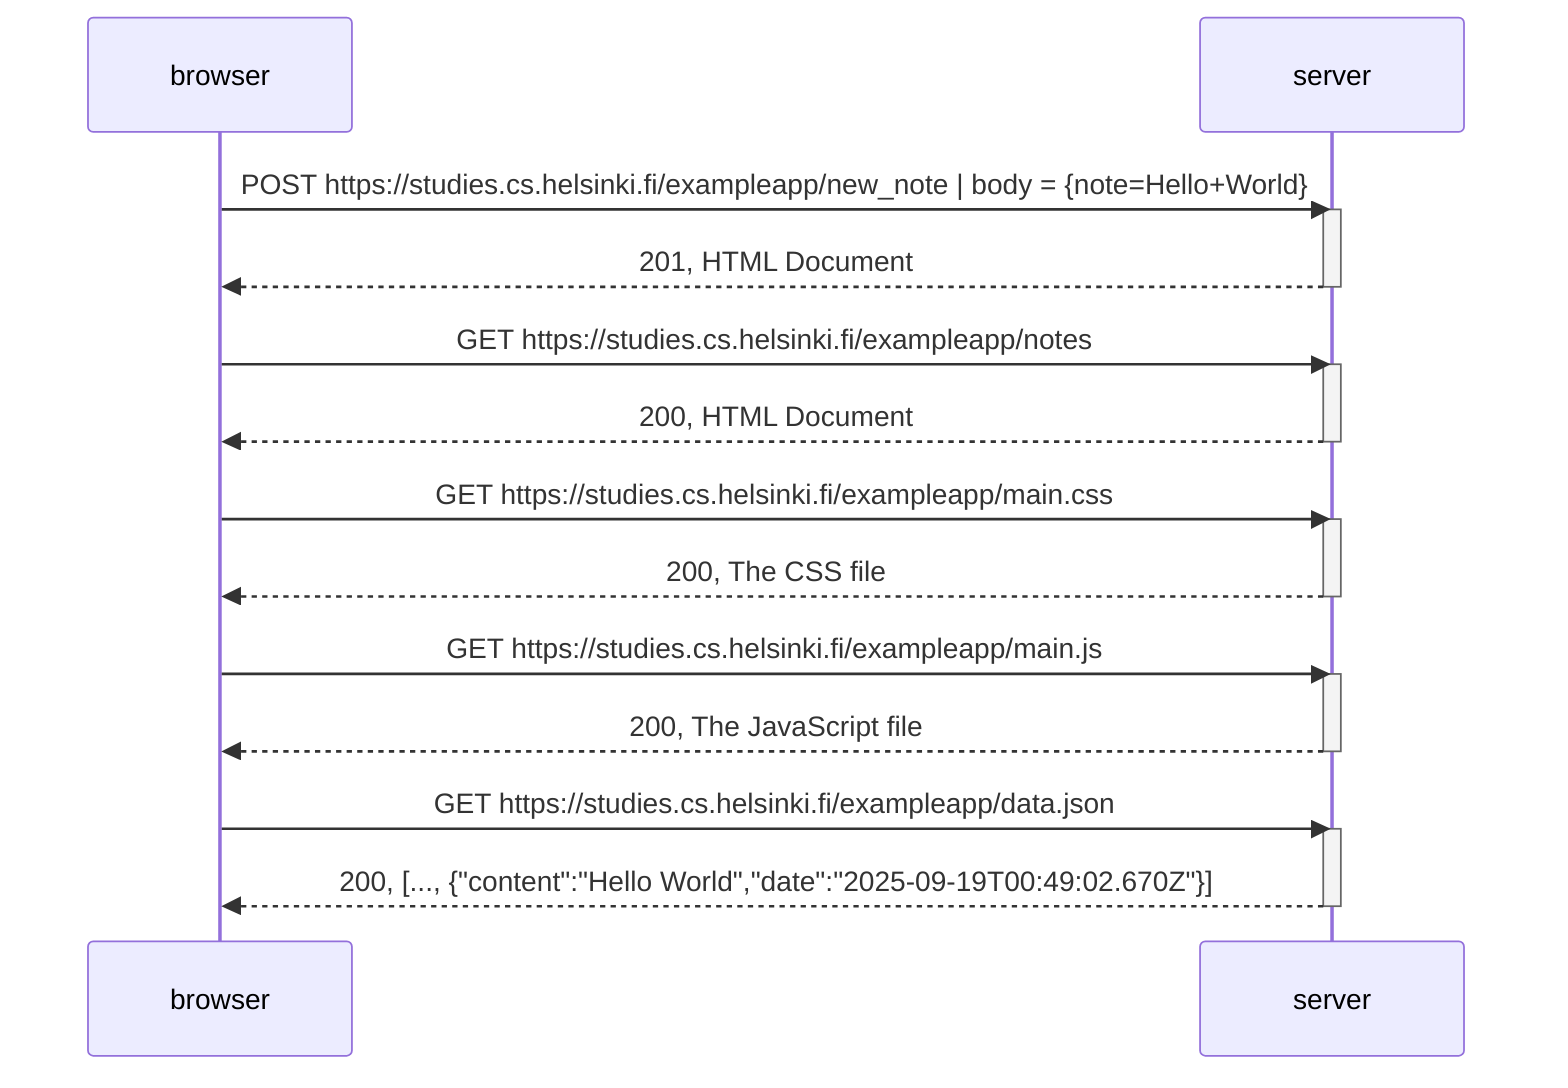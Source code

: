 sequenceDiagram
    participant browser
    participant server
    
    browser->>server: POST https://studies.cs.helsinki.fi/exampleapp/new_note | body = {note=Hello+World}
    activate server
    server-->>browser: 201, HTML Document
    deactivate server

    browser->>server: GET https://studies.cs.helsinki.fi/exampleapp/notes
    activate server
    server-->>browser: 200, HTML Document
    deactivate server
    
    browser->>server: GET https://studies.cs.helsinki.fi/exampleapp/main.css
    activate server
    server-->>browser: 200, The CSS file
    deactivate server

    browser->>server: GET https://studies.cs.helsinki.fi/exampleapp/main.js
    activate server
    server-->>browser: 200, The JavaScript file
    deactivate server

    browser->>server: GET https://studies.cs.helsinki.fi/exampleapp/data.json
    activate server
    server-->>browser: 200, [..., {"content":"Hello World","date":"2025-09-19T00:49:02.670Z"}]
    deactivate server